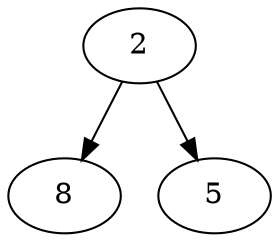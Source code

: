 digraph {
  n2 [label="2" pos="0.7,1.0!" ]
  n8 [label="8" pos="1.4,0.0!" ]
  n5 [label="5" pos="0.0,0.0!" ]
  n2 -> n8 
  n2 -> n5 
}